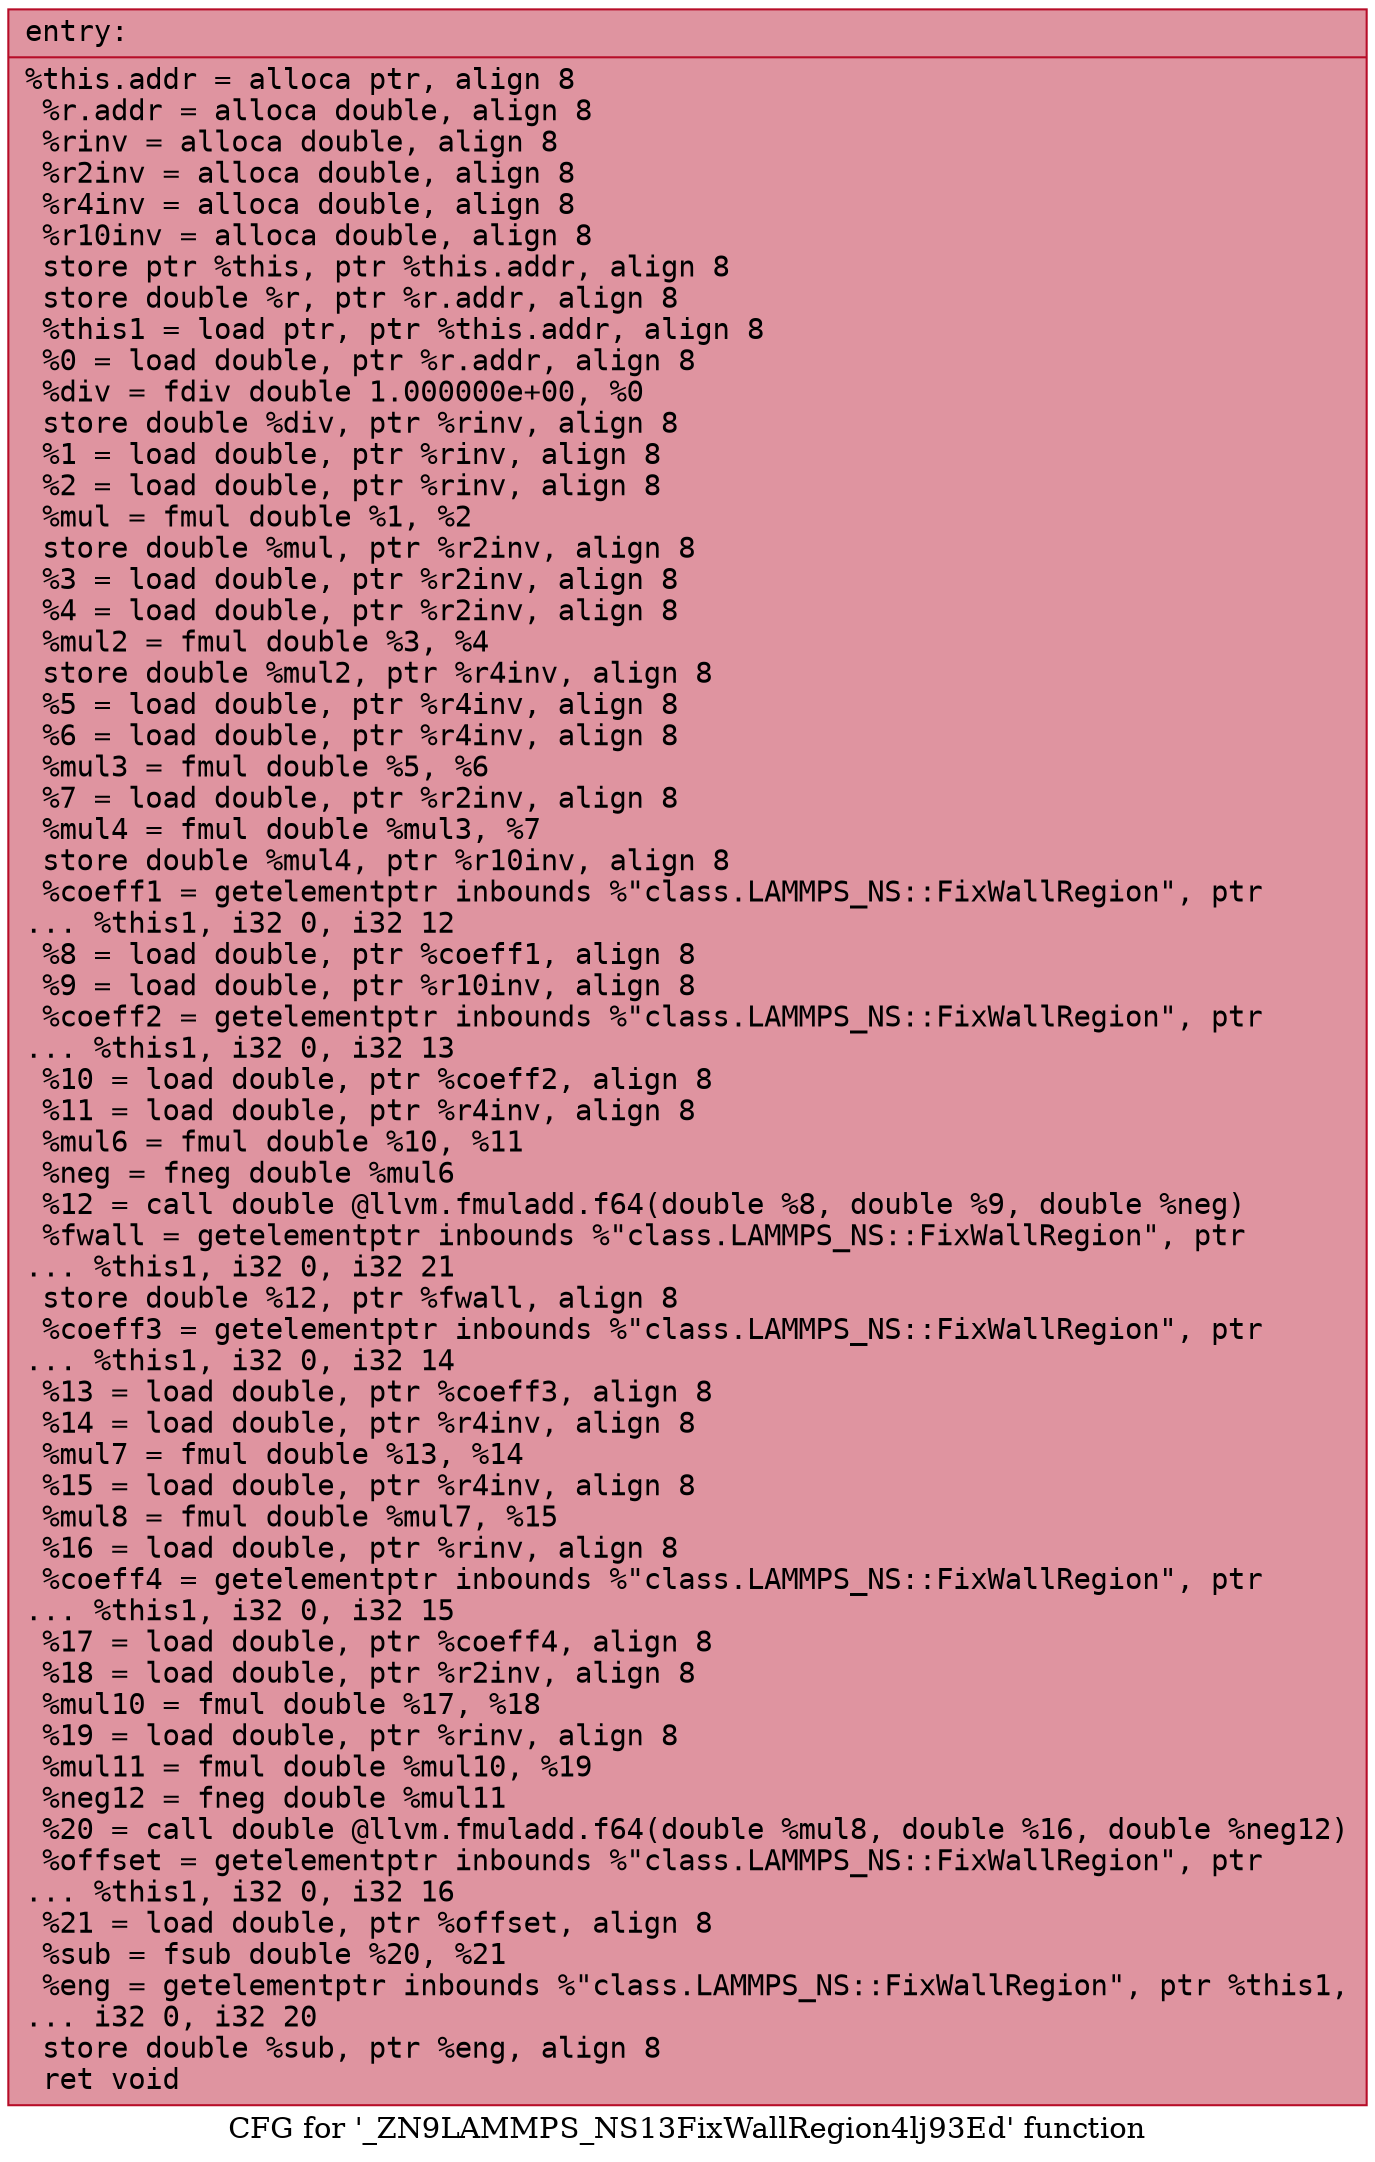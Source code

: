 digraph "CFG for '_ZN9LAMMPS_NS13FixWallRegion4lj93Ed' function" {
	label="CFG for '_ZN9LAMMPS_NS13FixWallRegion4lj93Ed' function";

	Node0x5591c7722f20 [shape=record,color="#b70d28ff", style=filled, fillcolor="#b70d2870" fontname="Courier",label="{entry:\l|  %this.addr = alloca ptr, align 8\l  %r.addr = alloca double, align 8\l  %rinv = alloca double, align 8\l  %r2inv = alloca double, align 8\l  %r4inv = alloca double, align 8\l  %r10inv = alloca double, align 8\l  store ptr %this, ptr %this.addr, align 8\l  store double %r, ptr %r.addr, align 8\l  %this1 = load ptr, ptr %this.addr, align 8\l  %0 = load double, ptr %r.addr, align 8\l  %div = fdiv double 1.000000e+00, %0\l  store double %div, ptr %rinv, align 8\l  %1 = load double, ptr %rinv, align 8\l  %2 = load double, ptr %rinv, align 8\l  %mul = fmul double %1, %2\l  store double %mul, ptr %r2inv, align 8\l  %3 = load double, ptr %r2inv, align 8\l  %4 = load double, ptr %r2inv, align 8\l  %mul2 = fmul double %3, %4\l  store double %mul2, ptr %r4inv, align 8\l  %5 = load double, ptr %r4inv, align 8\l  %6 = load double, ptr %r4inv, align 8\l  %mul3 = fmul double %5, %6\l  %7 = load double, ptr %r2inv, align 8\l  %mul4 = fmul double %mul3, %7\l  store double %mul4, ptr %r10inv, align 8\l  %coeff1 = getelementptr inbounds %\"class.LAMMPS_NS::FixWallRegion\", ptr\l... %this1, i32 0, i32 12\l  %8 = load double, ptr %coeff1, align 8\l  %9 = load double, ptr %r10inv, align 8\l  %coeff2 = getelementptr inbounds %\"class.LAMMPS_NS::FixWallRegion\", ptr\l... %this1, i32 0, i32 13\l  %10 = load double, ptr %coeff2, align 8\l  %11 = load double, ptr %r4inv, align 8\l  %mul6 = fmul double %10, %11\l  %neg = fneg double %mul6\l  %12 = call double @llvm.fmuladd.f64(double %8, double %9, double %neg)\l  %fwall = getelementptr inbounds %\"class.LAMMPS_NS::FixWallRegion\", ptr\l... %this1, i32 0, i32 21\l  store double %12, ptr %fwall, align 8\l  %coeff3 = getelementptr inbounds %\"class.LAMMPS_NS::FixWallRegion\", ptr\l... %this1, i32 0, i32 14\l  %13 = load double, ptr %coeff3, align 8\l  %14 = load double, ptr %r4inv, align 8\l  %mul7 = fmul double %13, %14\l  %15 = load double, ptr %r4inv, align 8\l  %mul8 = fmul double %mul7, %15\l  %16 = load double, ptr %rinv, align 8\l  %coeff4 = getelementptr inbounds %\"class.LAMMPS_NS::FixWallRegion\", ptr\l... %this1, i32 0, i32 15\l  %17 = load double, ptr %coeff4, align 8\l  %18 = load double, ptr %r2inv, align 8\l  %mul10 = fmul double %17, %18\l  %19 = load double, ptr %rinv, align 8\l  %mul11 = fmul double %mul10, %19\l  %neg12 = fneg double %mul11\l  %20 = call double @llvm.fmuladd.f64(double %mul8, double %16, double %neg12)\l  %offset = getelementptr inbounds %\"class.LAMMPS_NS::FixWallRegion\", ptr\l... %this1, i32 0, i32 16\l  %21 = load double, ptr %offset, align 8\l  %sub = fsub double %20, %21\l  %eng = getelementptr inbounds %\"class.LAMMPS_NS::FixWallRegion\", ptr %this1,\l... i32 0, i32 20\l  store double %sub, ptr %eng, align 8\l  ret void\l}"];
}
